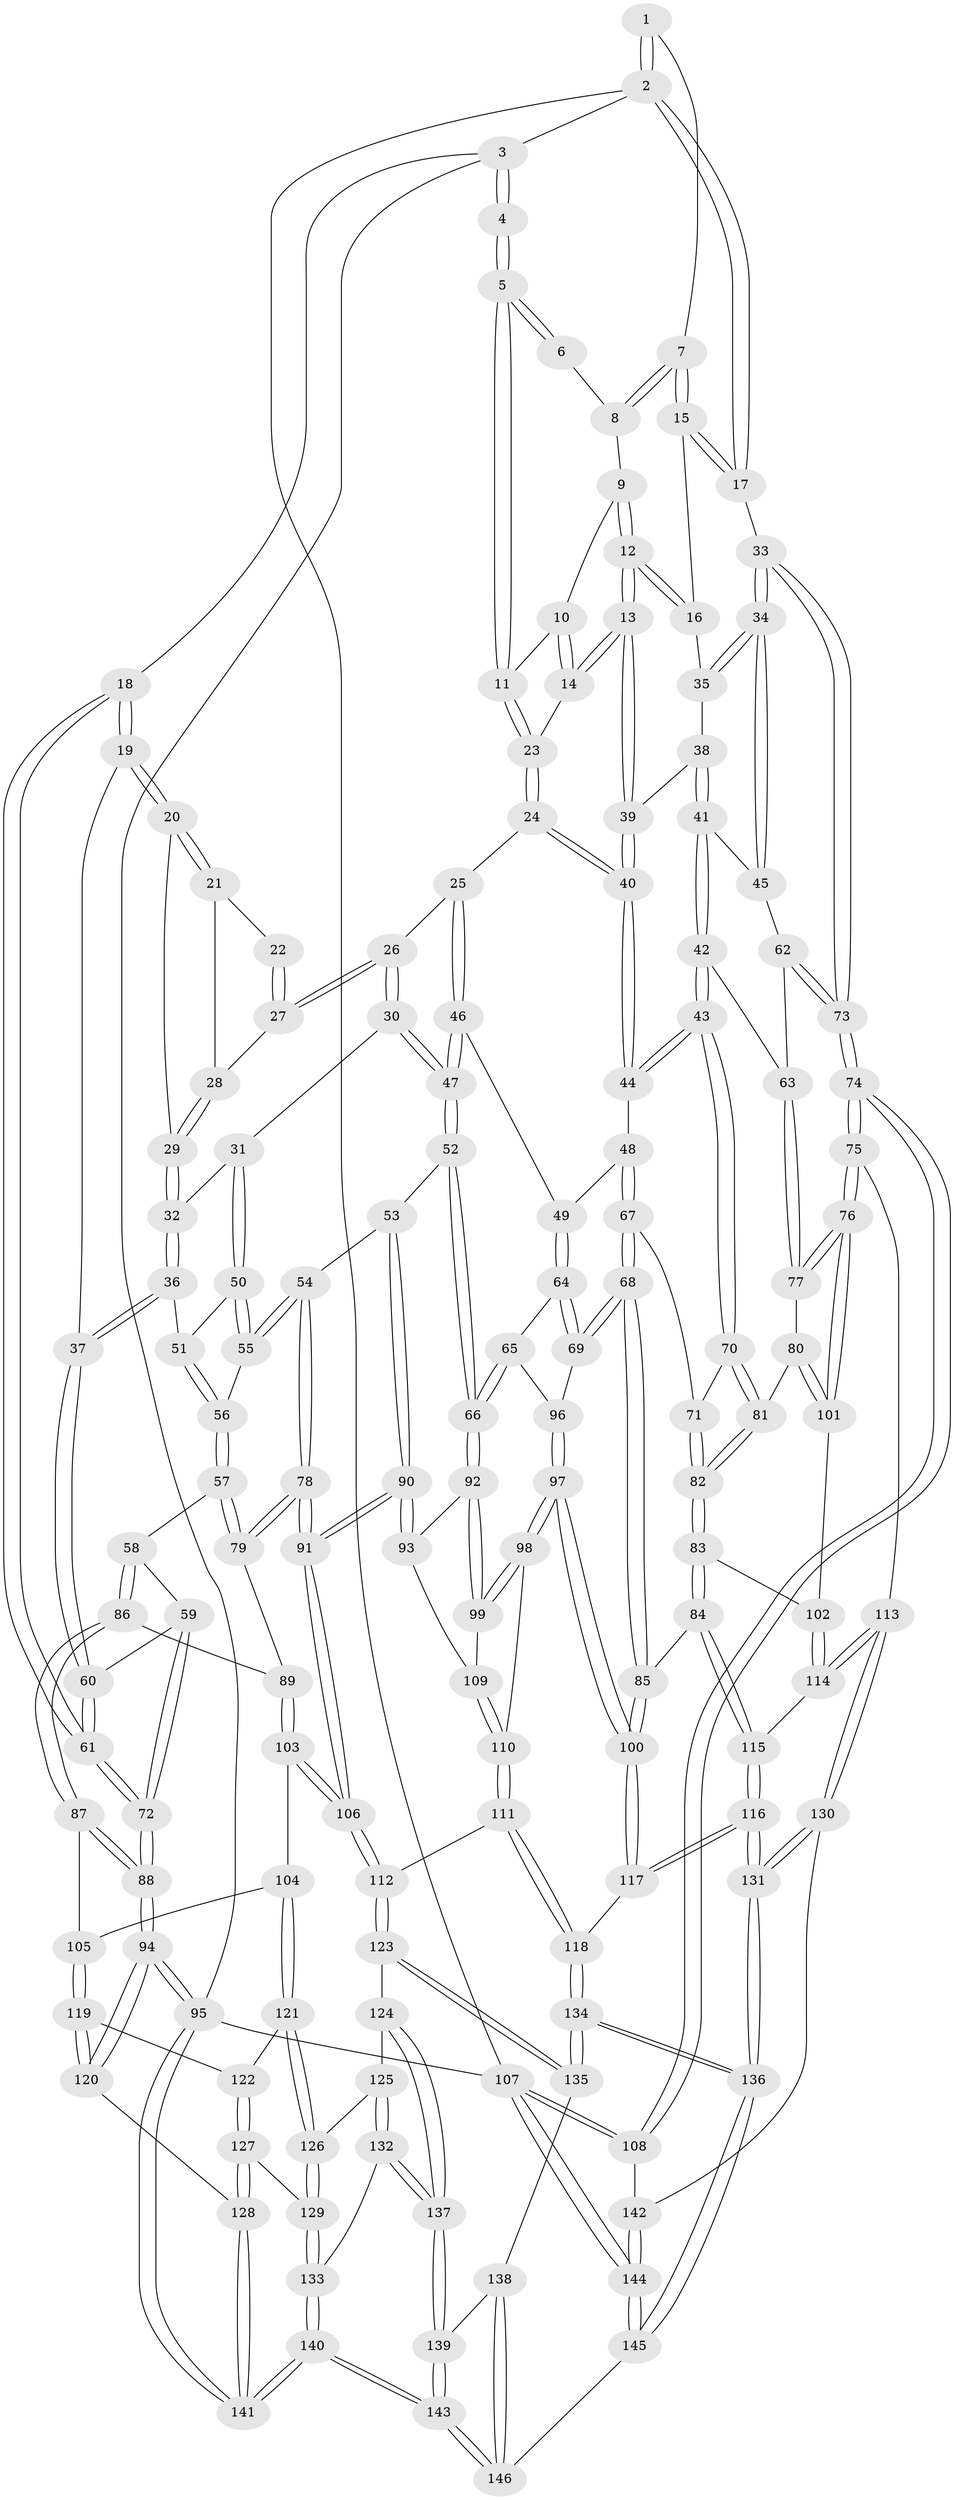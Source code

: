 // Generated by graph-tools (version 1.1) at 2025/11/02/27/25 16:11:58]
// undirected, 146 vertices, 362 edges
graph export_dot {
graph [start="1"]
  node [color=gray90,style=filled];
  1 [pos="+0.8667846432051595+0"];
  2 [pos="+1+0"];
  3 [pos="+0+0"];
  4 [pos="+0.4296008539844624+0"];
  5 [pos="+0.6162222763738112+0"];
  6 [pos="+0.8436594065604361+0"];
  7 [pos="+0.9141626238254661+0.07546664372234038"];
  8 [pos="+0.8741055414243195+0.0678594980605001"];
  9 [pos="+0.8571989812049569+0.07681485659666601"];
  10 [pos="+0.842979930365413+0.07716584080859744"];
  11 [pos="+0.6256873392026763+0"];
  12 [pos="+0.8832147356048224+0.19227297690643827"];
  13 [pos="+0.8679437387087507+0.21235381568416448"];
  14 [pos="+0.7874915979875196+0.15326047849289628"];
  15 [pos="+0.9538398497035974+0.09429187793673877"];
  16 [pos="+0.9332758386002412+0.15039465807660232"];
  17 [pos="+1+0"];
  18 [pos="+0+0"];
  19 [pos="+0.07418801121389929+0.10029430024642169"];
  20 [pos="+0.20616673341178315+0.10662925416647041"];
  21 [pos="+0.24469301879601724+0.08852146672004771"];
  22 [pos="+0.36899727214245004+0.01286663884345153"];
  23 [pos="+0.6302687661040892+0.11535810018012213"];
  24 [pos="+0.600752559938189+0.18752559386447942"];
  25 [pos="+0.5762171986117566+0.19756873342954712"];
  26 [pos="+0.39121511122660635+0.12335808560778655"];
  27 [pos="+0.3772487642554644+0.10489202582641756"];
  28 [pos="+0.3368556517711567+0.13124325396334693"];
  29 [pos="+0.2938695454802527+0.16802637786844848"];
  30 [pos="+0.3624156304650146+0.27978768399435383"];
  31 [pos="+0.3462095176103649+0.28115691247489827"];
  32 [pos="+0.3001534419827927+0.25414703567941904"];
  33 [pos="+1+0.2764495018239308"];
  34 [pos="+1+0.2760638359246419"];
  35 [pos="+1+0.2016818258666967"];
  36 [pos="+0.1508886872308104+0.26267827943859173"];
  37 [pos="+0.14205488197600322+0.26107390399552516"];
  38 [pos="+0.8718931126726936+0.24822963663195588"];
  39 [pos="+0.8700600394706864+0.24099673194382734"];
  40 [pos="+0.632312597849181+0.23552752580485886"];
  41 [pos="+0.8746365663283624+0.26853921881899917"];
  42 [pos="+0.8183650932669702+0.36226847312195837"];
  43 [pos="+0.8101893557020751+0.3674148477599725"];
  44 [pos="+0.6365601970276882+0.244204252234349"];
  45 [pos="+1+0.30886049403002525"];
  46 [pos="+0.47319309232282974+0.28893956822120703"];
  47 [pos="+0.44479944152802736+0.30326661769720087"];
  48 [pos="+0.6275070807503814+0.3699582466756847"];
  49 [pos="+0.5487158893415255+0.38424430501719453"];
  50 [pos="+0.32327021690744107+0.32633402808604023"];
  51 [pos="+0.2293326570544018+0.34560597575485924"];
  52 [pos="+0.43797625881160956+0.42382245166007715"];
  53 [pos="+0.4170153335067056+0.42888211227120815"];
  54 [pos="+0.3640874847918963+0.43431765772755454"];
  55 [pos="+0.3066464961974093+0.3768709452052661"];
  56 [pos="+0.2565576771308498+0.4111895870978908"];
  57 [pos="+0.24945089589521388+0.42286545440330625"];
  58 [pos="+0.13036767001033067+0.40774622416467476"];
  59 [pos="+0.12559325676644806+0.3458075416319851"];
  60 [pos="+0.13305325660406214+0.2813576012602353"];
  61 [pos="+0+0.3970173796118271"];
  62 [pos="+0.9478817931438268+0.40118744519307137"];
  63 [pos="+0.9279605500305653+0.4094299059939095"];
  64 [pos="+0.5419616755328825+0.4168841508928795"];
  65 [pos="+0.468239026026829+0.45202683007557637"];
  66 [pos="+0.45773134656253583+0.44942819478554574"];
  67 [pos="+0.6444608957997565+0.4231169783819861"];
  68 [pos="+0.623669222856871+0.4642956522078807"];
  69 [pos="+0.6198556035570161+0.4628864074432184"];
  70 [pos="+0.8022354599647448+0.38613683960561457"];
  71 [pos="+0.7038787328062295+0.41727247758244945"];
  72 [pos="+0+0.42734623558302687"];
  73 [pos="+1+0.5483049232233274"];
  74 [pos="+1+0.6891306641292131"];
  75 [pos="+1+0.6759982306491725"];
  76 [pos="+0.9996479201454639+0.6050751133782891"];
  77 [pos="+0.9325370451731876+0.451604915971556"];
  78 [pos="+0.2911971278393946+0.5141646334504975"];
  79 [pos="+0.2702303651081955+0.49301819718560114"];
  80 [pos="+0.8213660767938061+0.4866645926932347"];
  81 [pos="+0.809942832421261+0.478337526230992"];
  82 [pos="+0.727476014360786+0.5497559275225071"];
  83 [pos="+0.6930034585574044+0.5884607059568673"];
  84 [pos="+0.6638626458651041+0.5981721079766797"];
  85 [pos="+0.6297330070731892+0.596782893851062"];
  86 [pos="+0.09789519379757286+0.4691533760025781"];
  87 [pos="+0+0.5534723192252681"];
  88 [pos="+0+0.5408005287058443"];
  89 [pos="+0.1503559511792968+0.5069750838360024"];
  90 [pos="+0.3350127764047503+0.5608446579418215"];
  91 [pos="+0.3083942326592913+0.5678958347029782"];
  92 [pos="+0.43647143233459734+0.511244503123122"];
  93 [pos="+0.3888360976363558+0.5529283568112489"];
  94 [pos="+0+0.8821384797980675"];
  95 [pos="+0+1"];
  96 [pos="+0.48334746664209427+0.4637606158869101"];
  97 [pos="+0.6019489785394377+0.6048503691656618"];
  98 [pos="+0.5968570686067821+0.6053653749737161"];
  99 [pos="+0.4899252349165627+0.5714545539085069"];
  100 [pos="+0.6123454185111454+0.6068078963959979"];
  101 [pos="+0.920332041608743+0.5842925055193235"];
  102 [pos="+0.8055012352513594+0.6268430652509304"];
  103 [pos="+0.21404772155910454+0.6746839843695839"];
  104 [pos="+0.20898435796019238+0.6764678760817912"];
  105 [pos="+0.0395049776711429+0.6421341911551915"];
  106 [pos="+0.2688725305360272+0.6737389694183472"];
  107 [pos="+1+1"];
  108 [pos="+1+0.815780694776331"];
  109 [pos="+0.43143279146483393+0.5905905041236176"];
  110 [pos="+0.43864898659717455+0.6727089124183301"];
  111 [pos="+0.3898093972098922+0.7237509571543813"];
  112 [pos="+0.33909928363681635+0.7398187416165454"];
  113 [pos="+0.9898590845309186+0.7234142403893145"];
  114 [pos="+0.8149347504592931+0.7217106988368325"];
  115 [pos="+0.7674428938065273+0.759496349886738"];
  116 [pos="+0.7498427765707533+0.8215118474757908"];
  117 [pos="+0.5909670031709435+0.7640516037416193"];
  118 [pos="+0.5693174929183963+0.7845080943464852"];
  119 [pos="+0.047968524287384025+0.780358625644779"];
  120 [pos="+0.007477592006363617+0.8098118793697237"];
  121 [pos="+0.17829561400755803+0.7315021874515382"];
  122 [pos="+0.0866724487572283+0.7926446001556168"];
  123 [pos="+0.33939387943537164+0.7555239574825876"];
  124 [pos="+0.26359511881277486+0.8547566566057587"];
  125 [pos="+0.17759671570930258+0.8357073314531348"];
  126 [pos="+0.1709578672752739+0.8340369822252147"];
  127 [pos="+0.11668398714891426+0.8723699891904572"];
  128 [pos="+0.08659476384059266+0.9014104000101025"];
  129 [pos="+0.13677849332376155+0.8688669244937443"];
  130 [pos="+0.8002499321581317+0.8746701078840374"];
  131 [pos="+0.7692485471990448+0.8696066004819791"];
  132 [pos="+0.22488087796444436+0.9141493512738404"];
  133 [pos="+0.19429305400842983+0.9151366723363388"];
  134 [pos="+0.5247467206044067+0.9552149499108127"];
  135 [pos="+0.39619482911846815+0.857440810444196"];
  136 [pos="+0.57448881133943+1"];
  137 [pos="+0.25266271796484024+0.9139224668229345"];
  138 [pos="+0.3157209494538753+0.945306536512305"];
  139 [pos="+0.26512064549967873+0.9361098300449017"];
  140 [pos="+0+1"];
  141 [pos="+0+1"];
  142 [pos="+0.8396814382402878+0.9027818963745636"];
  143 [pos="+0.10062085923315345+1"];
  144 [pos="+1+1"];
  145 [pos="+0.5700095306502805+1"];
  146 [pos="+0.5028847084150941+1"];
  1 -- 2;
  1 -- 2;
  1 -- 7;
  2 -- 3;
  2 -- 17;
  2 -- 17;
  2 -- 107;
  3 -- 4;
  3 -- 4;
  3 -- 18;
  3 -- 95;
  4 -- 5;
  4 -- 5;
  5 -- 6;
  5 -- 6;
  5 -- 11;
  5 -- 11;
  6 -- 8;
  7 -- 8;
  7 -- 8;
  7 -- 15;
  7 -- 15;
  8 -- 9;
  9 -- 10;
  9 -- 12;
  9 -- 12;
  10 -- 11;
  10 -- 14;
  10 -- 14;
  11 -- 23;
  11 -- 23;
  12 -- 13;
  12 -- 13;
  12 -- 16;
  12 -- 16;
  13 -- 14;
  13 -- 14;
  13 -- 39;
  13 -- 39;
  14 -- 23;
  15 -- 16;
  15 -- 17;
  15 -- 17;
  16 -- 35;
  17 -- 33;
  18 -- 19;
  18 -- 19;
  18 -- 61;
  18 -- 61;
  19 -- 20;
  19 -- 20;
  19 -- 37;
  20 -- 21;
  20 -- 21;
  20 -- 29;
  21 -- 22;
  21 -- 28;
  22 -- 27;
  22 -- 27;
  23 -- 24;
  23 -- 24;
  24 -- 25;
  24 -- 40;
  24 -- 40;
  25 -- 26;
  25 -- 46;
  25 -- 46;
  26 -- 27;
  26 -- 27;
  26 -- 30;
  26 -- 30;
  27 -- 28;
  28 -- 29;
  28 -- 29;
  29 -- 32;
  29 -- 32;
  30 -- 31;
  30 -- 47;
  30 -- 47;
  31 -- 32;
  31 -- 50;
  31 -- 50;
  32 -- 36;
  32 -- 36;
  33 -- 34;
  33 -- 34;
  33 -- 73;
  33 -- 73;
  34 -- 35;
  34 -- 35;
  34 -- 45;
  34 -- 45;
  35 -- 38;
  36 -- 37;
  36 -- 37;
  36 -- 51;
  37 -- 60;
  37 -- 60;
  38 -- 39;
  38 -- 41;
  38 -- 41;
  39 -- 40;
  39 -- 40;
  40 -- 44;
  40 -- 44;
  41 -- 42;
  41 -- 42;
  41 -- 45;
  42 -- 43;
  42 -- 43;
  42 -- 63;
  43 -- 44;
  43 -- 44;
  43 -- 70;
  43 -- 70;
  44 -- 48;
  45 -- 62;
  46 -- 47;
  46 -- 47;
  46 -- 49;
  47 -- 52;
  47 -- 52;
  48 -- 49;
  48 -- 67;
  48 -- 67;
  49 -- 64;
  49 -- 64;
  50 -- 51;
  50 -- 55;
  50 -- 55;
  51 -- 56;
  51 -- 56;
  52 -- 53;
  52 -- 66;
  52 -- 66;
  53 -- 54;
  53 -- 90;
  53 -- 90;
  54 -- 55;
  54 -- 55;
  54 -- 78;
  54 -- 78;
  55 -- 56;
  56 -- 57;
  56 -- 57;
  57 -- 58;
  57 -- 79;
  57 -- 79;
  58 -- 59;
  58 -- 86;
  58 -- 86;
  59 -- 60;
  59 -- 72;
  59 -- 72;
  60 -- 61;
  60 -- 61;
  61 -- 72;
  61 -- 72;
  62 -- 63;
  62 -- 73;
  62 -- 73;
  63 -- 77;
  63 -- 77;
  64 -- 65;
  64 -- 69;
  64 -- 69;
  65 -- 66;
  65 -- 66;
  65 -- 96;
  66 -- 92;
  66 -- 92;
  67 -- 68;
  67 -- 68;
  67 -- 71;
  68 -- 69;
  68 -- 69;
  68 -- 85;
  68 -- 85;
  69 -- 96;
  70 -- 71;
  70 -- 81;
  70 -- 81;
  71 -- 82;
  71 -- 82;
  72 -- 88;
  72 -- 88;
  73 -- 74;
  73 -- 74;
  74 -- 75;
  74 -- 75;
  74 -- 108;
  74 -- 108;
  75 -- 76;
  75 -- 76;
  75 -- 113;
  76 -- 77;
  76 -- 77;
  76 -- 101;
  76 -- 101;
  77 -- 80;
  78 -- 79;
  78 -- 79;
  78 -- 91;
  78 -- 91;
  79 -- 89;
  80 -- 81;
  80 -- 101;
  80 -- 101;
  81 -- 82;
  81 -- 82;
  82 -- 83;
  82 -- 83;
  83 -- 84;
  83 -- 84;
  83 -- 102;
  84 -- 85;
  84 -- 115;
  84 -- 115;
  85 -- 100;
  85 -- 100;
  86 -- 87;
  86 -- 87;
  86 -- 89;
  87 -- 88;
  87 -- 88;
  87 -- 105;
  88 -- 94;
  88 -- 94;
  89 -- 103;
  89 -- 103;
  90 -- 91;
  90 -- 91;
  90 -- 93;
  90 -- 93;
  91 -- 106;
  91 -- 106;
  92 -- 93;
  92 -- 99;
  92 -- 99;
  93 -- 109;
  94 -- 95;
  94 -- 95;
  94 -- 120;
  94 -- 120;
  95 -- 141;
  95 -- 141;
  95 -- 107;
  96 -- 97;
  96 -- 97;
  97 -- 98;
  97 -- 98;
  97 -- 100;
  97 -- 100;
  98 -- 99;
  98 -- 99;
  98 -- 110;
  99 -- 109;
  100 -- 117;
  100 -- 117;
  101 -- 102;
  102 -- 114;
  102 -- 114;
  103 -- 104;
  103 -- 106;
  103 -- 106;
  104 -- 105;
  104 -- 121;
  104 -- 121;
  105 -- 119;
  105 -- 119;
  106 -- 112;
  106 -- 112;
  107 -- 108;
  107 -- 108;
  107 -- 144;
  107 -- 144;
  108 -- 142;
  109 -- 110;
  109 -- 110;
  110 -- 111;
  110 -- 111;
  111 -- 112;
  111 -- 118;
  111 -- 118;
  112 -- 123;
  112 -- 123;
  113 -- 114;
  113 -- 114;
  113 -- 130;
  113 -- 130;
  114 -- 115;
  115 -- 116;
  115 -- 116;
  116 -- 117;
  116 -- 117;
  116 -- 131;
  116 -- 131;
  117 -- 118;
  118 -- 134;
  118 -- 134;
  119 -- 120;
  119 -- 120;
  119 -- 122;
  120 -- 128;
  121 -- 122;
  121 -- 126;
  121 -- 126;
  122 -- 127;
  122 -- 127;
  123 -- 124;
  123 -- 135;
  123 -- 135;
  124 -- 125;
  124 -- 137;
  124 -- 137;
  125 -- 126;
  125 -- 132;
  125 -- 132;
  126 -- 129;
  126 -- 129;
  127 -- 128;
  127 -- 128;
  127 -- 129;
  128 -- 141;
  128 -- 141;
  129 -- 133;
  129 -- 133;
  130 -- 131;
  130 -- 131;
  130 -- 142;
  131 -- 136;
  131 -- 136;
  132 -- 133;
  132 -- 137;
  132 -- 137;
  133 -- 140;
  133 -- 140;
  134 -- 135;
  134 -- 135;
  134 -- 136;
  134 -- 136;
  135 -- 138;
  136 -- 145;
  136 -- 145;
  137 -- 139;
  137 -- 139;
  138 -- 139;
  138 -- 146;
  138 -- 146;
  139 -- 143;
  139 -- 143;
  140 -- 141;
  140 -- 141;
  140 -- 143;
  140 -- 143;
  142 -- 144;
  142 -- 144;
  143 -- 146;
  143 -- 146;
  144 -- 145;
  144 -- 145;
  145 -- 146;
}
